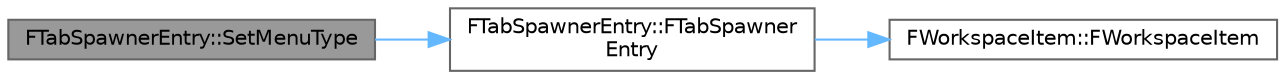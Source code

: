 digraph "FTabSpawnerEntry::SetMenuType"
{
 // INTERACTIVE_SVG=YES
 // LATEX_PDF_SIZE
  bgcolor="transparent";
  edge [fontname=Helvetica,fontsize=10,labelfontname=Helvetica,labelfontsize=10];
  node [fontname=Helvetica,fontsize=10,shape=box,height=0.2,width=0.4];
  rankdir="LR";
  Node1 [id="Node000001",label="FTabSpawnerEntry::SetMenuType",height=0.2,width=0.4,color="gray40", fillcolor="grey60", style="filled", fontcolor="black",tooltip=" "];
  Node1 -> Node2 [id="edge1_Node000001_Node000002",color="steelblue1",style="solid",tooltip=" "];
  Node2 [id="Node000002",label="FTabSpawnerEntry::FTabSpawner\lEntry",height=0.2,width=0.4,color="grey40", fillcolor="white", style="filled",URL="$d5/db4/structFTabSpawnerEntry.html#abf6429ff2d4ba8ab3f3f072c9a7ba120",tooltip=" "];
  Node2 -> Node3 [id="edge2_Node000002_Node000003",color="steelblue1",style="solid",tooltip=" "];
  Node3 [id="Node000003",label="FWorkspaceItem::FWorkspaceItem",height=0.2,width=0.4,color="grey40", fillcolor="white", style="filled",URL="$d6/daf/classFWorkspaceItem.html#ab192a9f27d1e8a384671139d9bff87fc",tooltip=" "];
}
